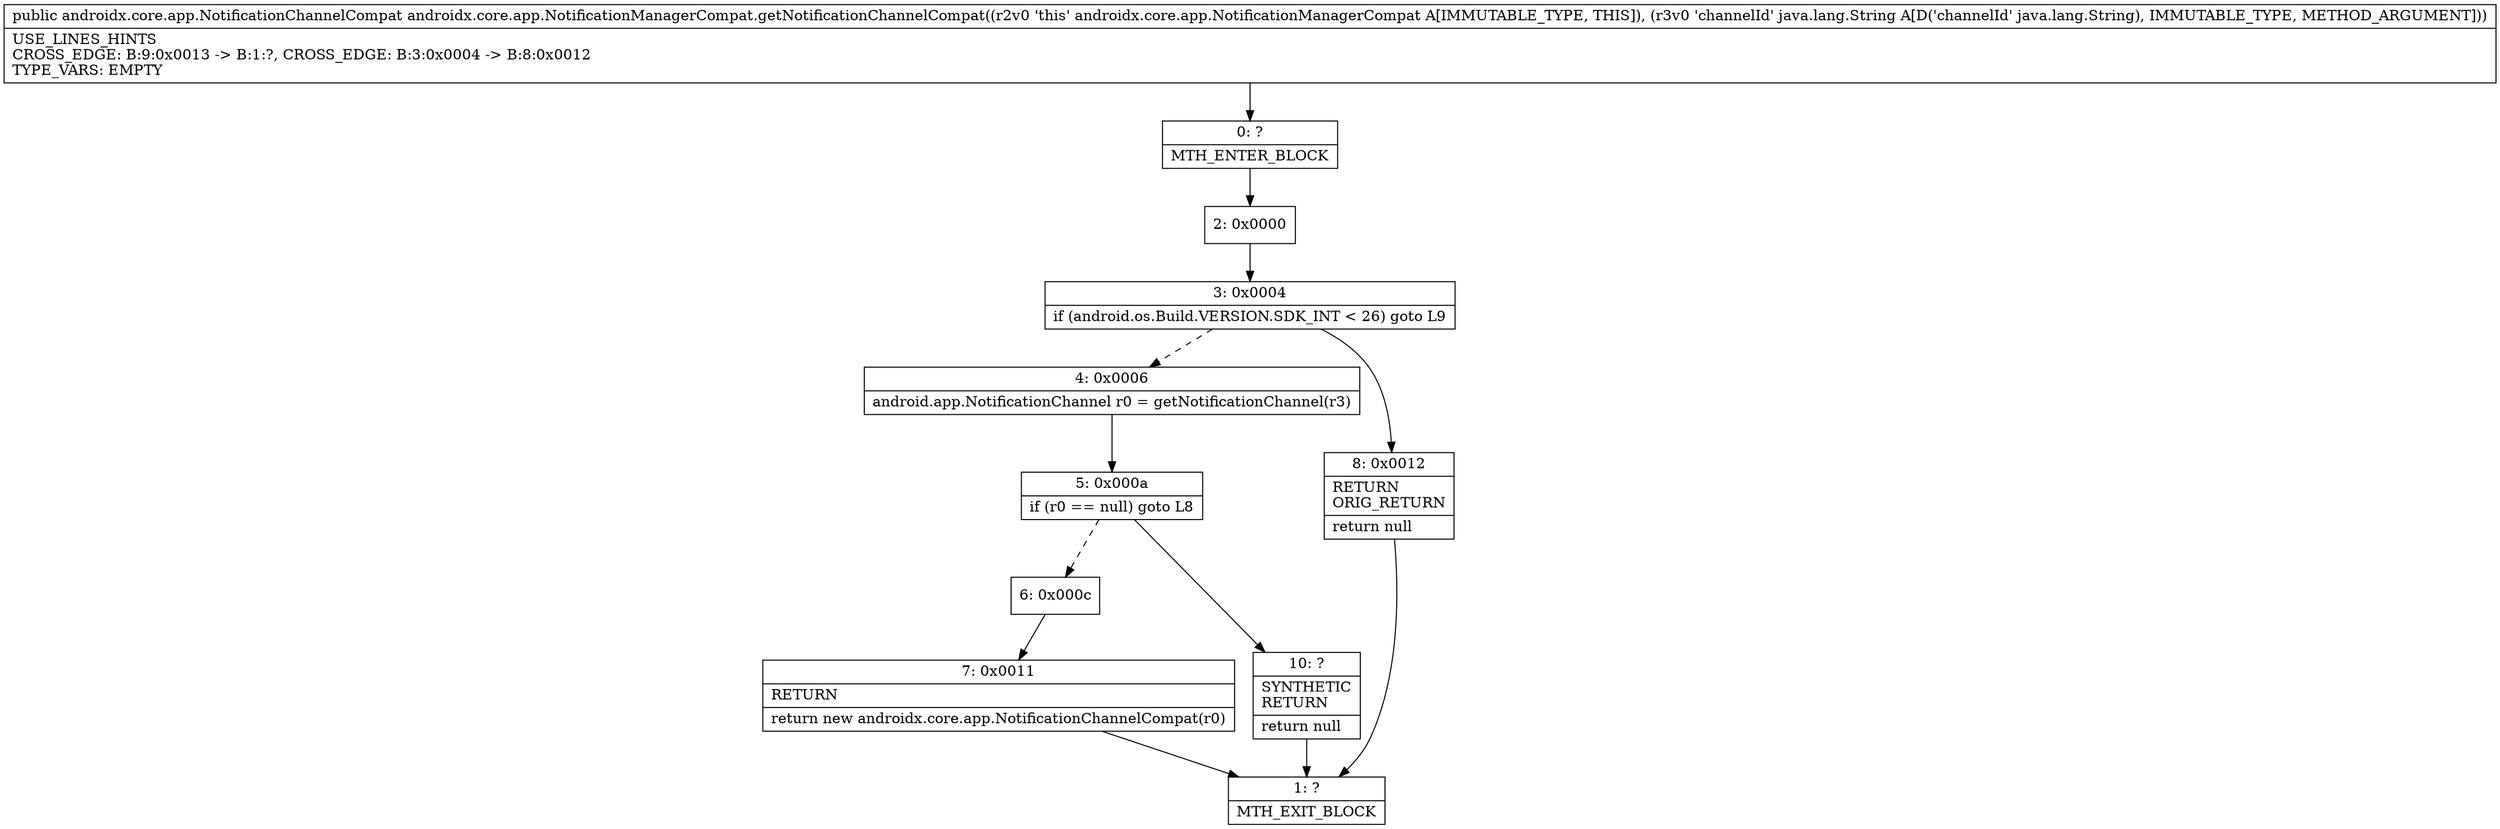 digraph "CFG forandroidx.core.app.NotificationManagerCompat.getNotificationChannelCompat(Ljava\/lang\/String;)Landroidx\/core\/app\/NotificationChannelCompat;" {
Node_0 [shape=record,label="{0\:\ ?|MTH_ENTER_BLOCK\l}"];
Node_2 [shape=record,label="{2\:\ 0x0000}"];
Node_3 [shape=record,label="{3\:\ 0x0004|if (android.os.Build.VERSION.SDK_INT \< 26) goto L9\l}"];
Node_4 [shape=record,label="{4\:\ 0x0006|android.app.NotificationChannel r0 = getNotificationChannel(r3)\l}"];
Node_5 [shape=record,label="{5\:\ 0x000a|if (r0 == null) goto L8\l}"];
Node_6 [shape=record,label="{6\:\ 0x000c}"];
Node_7 [shape=record,label="{7\:\ 0x0011|RETURN\l|return new androidx.core.app.NotificationChannelCompat(r0)\l}"];
Node_1 [shape=record,label="{1\:\ ?|MTH_EXIT_BLOCK\l}"];
Node_10 [shape=record,label="{10\:\ ?|SYNTHETIC\lRETURN\l|return null\l}"];
Node_8 [shape=record,label="{8\:\ 0x0012|RETURN\lORIG_RETURN\l|return null\l}"];
MethodNode[shape=record,label="{public androidx.core.app.NotificationChannelCompat androidx.core.app.NotificationManagerCompat.getNotificationChannelCompat((r2v0 'this' androidx.core.app.NotificationManagerCompat A[IMMUTABLE_TYPE, THIS]), (r3v0 'channelId' java.lang.String A[D('channelId' java.lang.String), IMMUTABLE_TYPE, METHOD_ARGUMENT]))  | USE_LINES_HINTS\lCROSS_EDGE: B:9:0x0013 \-\> B:1:?, CROSS_EDGE: B:3:0x0004 \-\> B:8:0x0012\lTYPE_VARS: EMPTY\l}"];
MethodNode -> Node_0;Node_0 -> Node_2;
Node_2 -> Node_3;
Node_3 -> Node_4[style=dashed];
Node_3 -> Node_8;
Node_4 -> Node_5;
Node_5 -> Node_6[style=dashed];
Node_5 -> Node_10;
Node_6 -> Node_7;
Node_7 -> Node_1;
Node_10 -> Node_1;
Node_8 -> Node_1;
}

